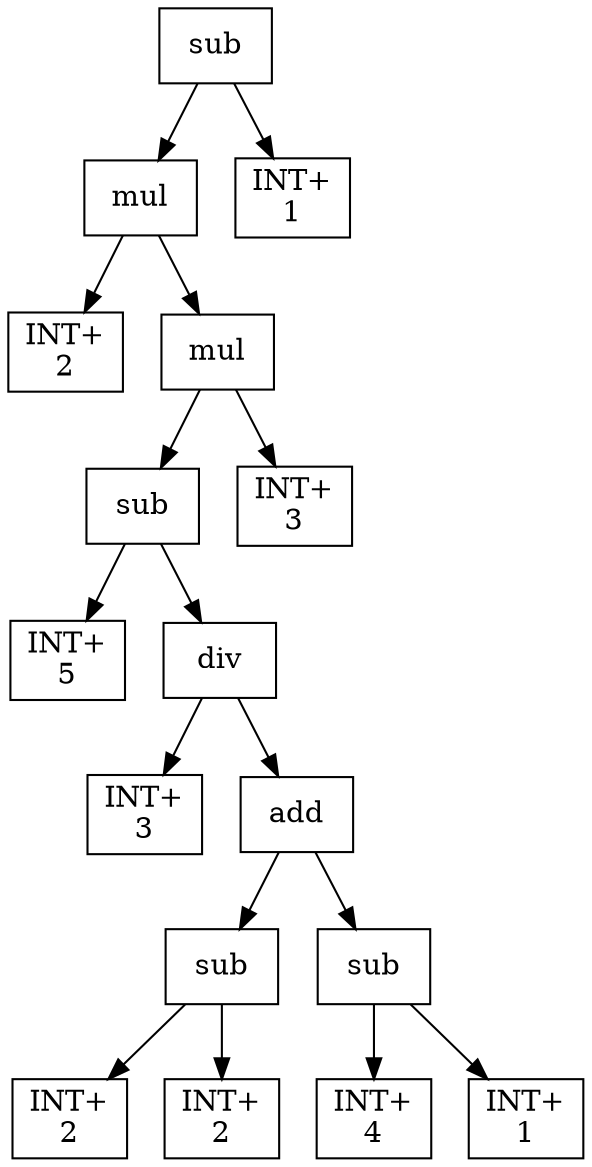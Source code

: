 digraph expr {
  node [shape=box];
  n1 [label="sub"];
  n2 [label="mul"];
  n3 [label="INT+\n2"];
  n4 [label="mul"];
  n5 [label="sub"];
  n6 [label="INT+\n5"];
  n7 [label="div"];
  n8 [label="INT+\n3"];
  n9 [label="add"];
  n10 [label="sub"];
  n11 [label="INT+\n2"];
  n12 [label="INT+\n2"];
  n10 -> n11;
  n10 -> n12;
  n13 [label="sub"];
  n14 [label="INT+\n4"];
  n15 [label="INT+\n1"];
  n13 -> n14;
  n13 -> n15;
  n9 -> n10;
  n9 -> n13;
  n7 -> n8;
  n7 -> n9;
  n5 -> n6;
  n5 -> n7;
  n16 [label="INT+\n3"];
  n4 -> n5;
  n4 -> n16;
  n2 -> n3;
  n2 -> n4;
  n17 [label="INT+\n1"];
  n1 -> n2;
  n1 -> n17;
}